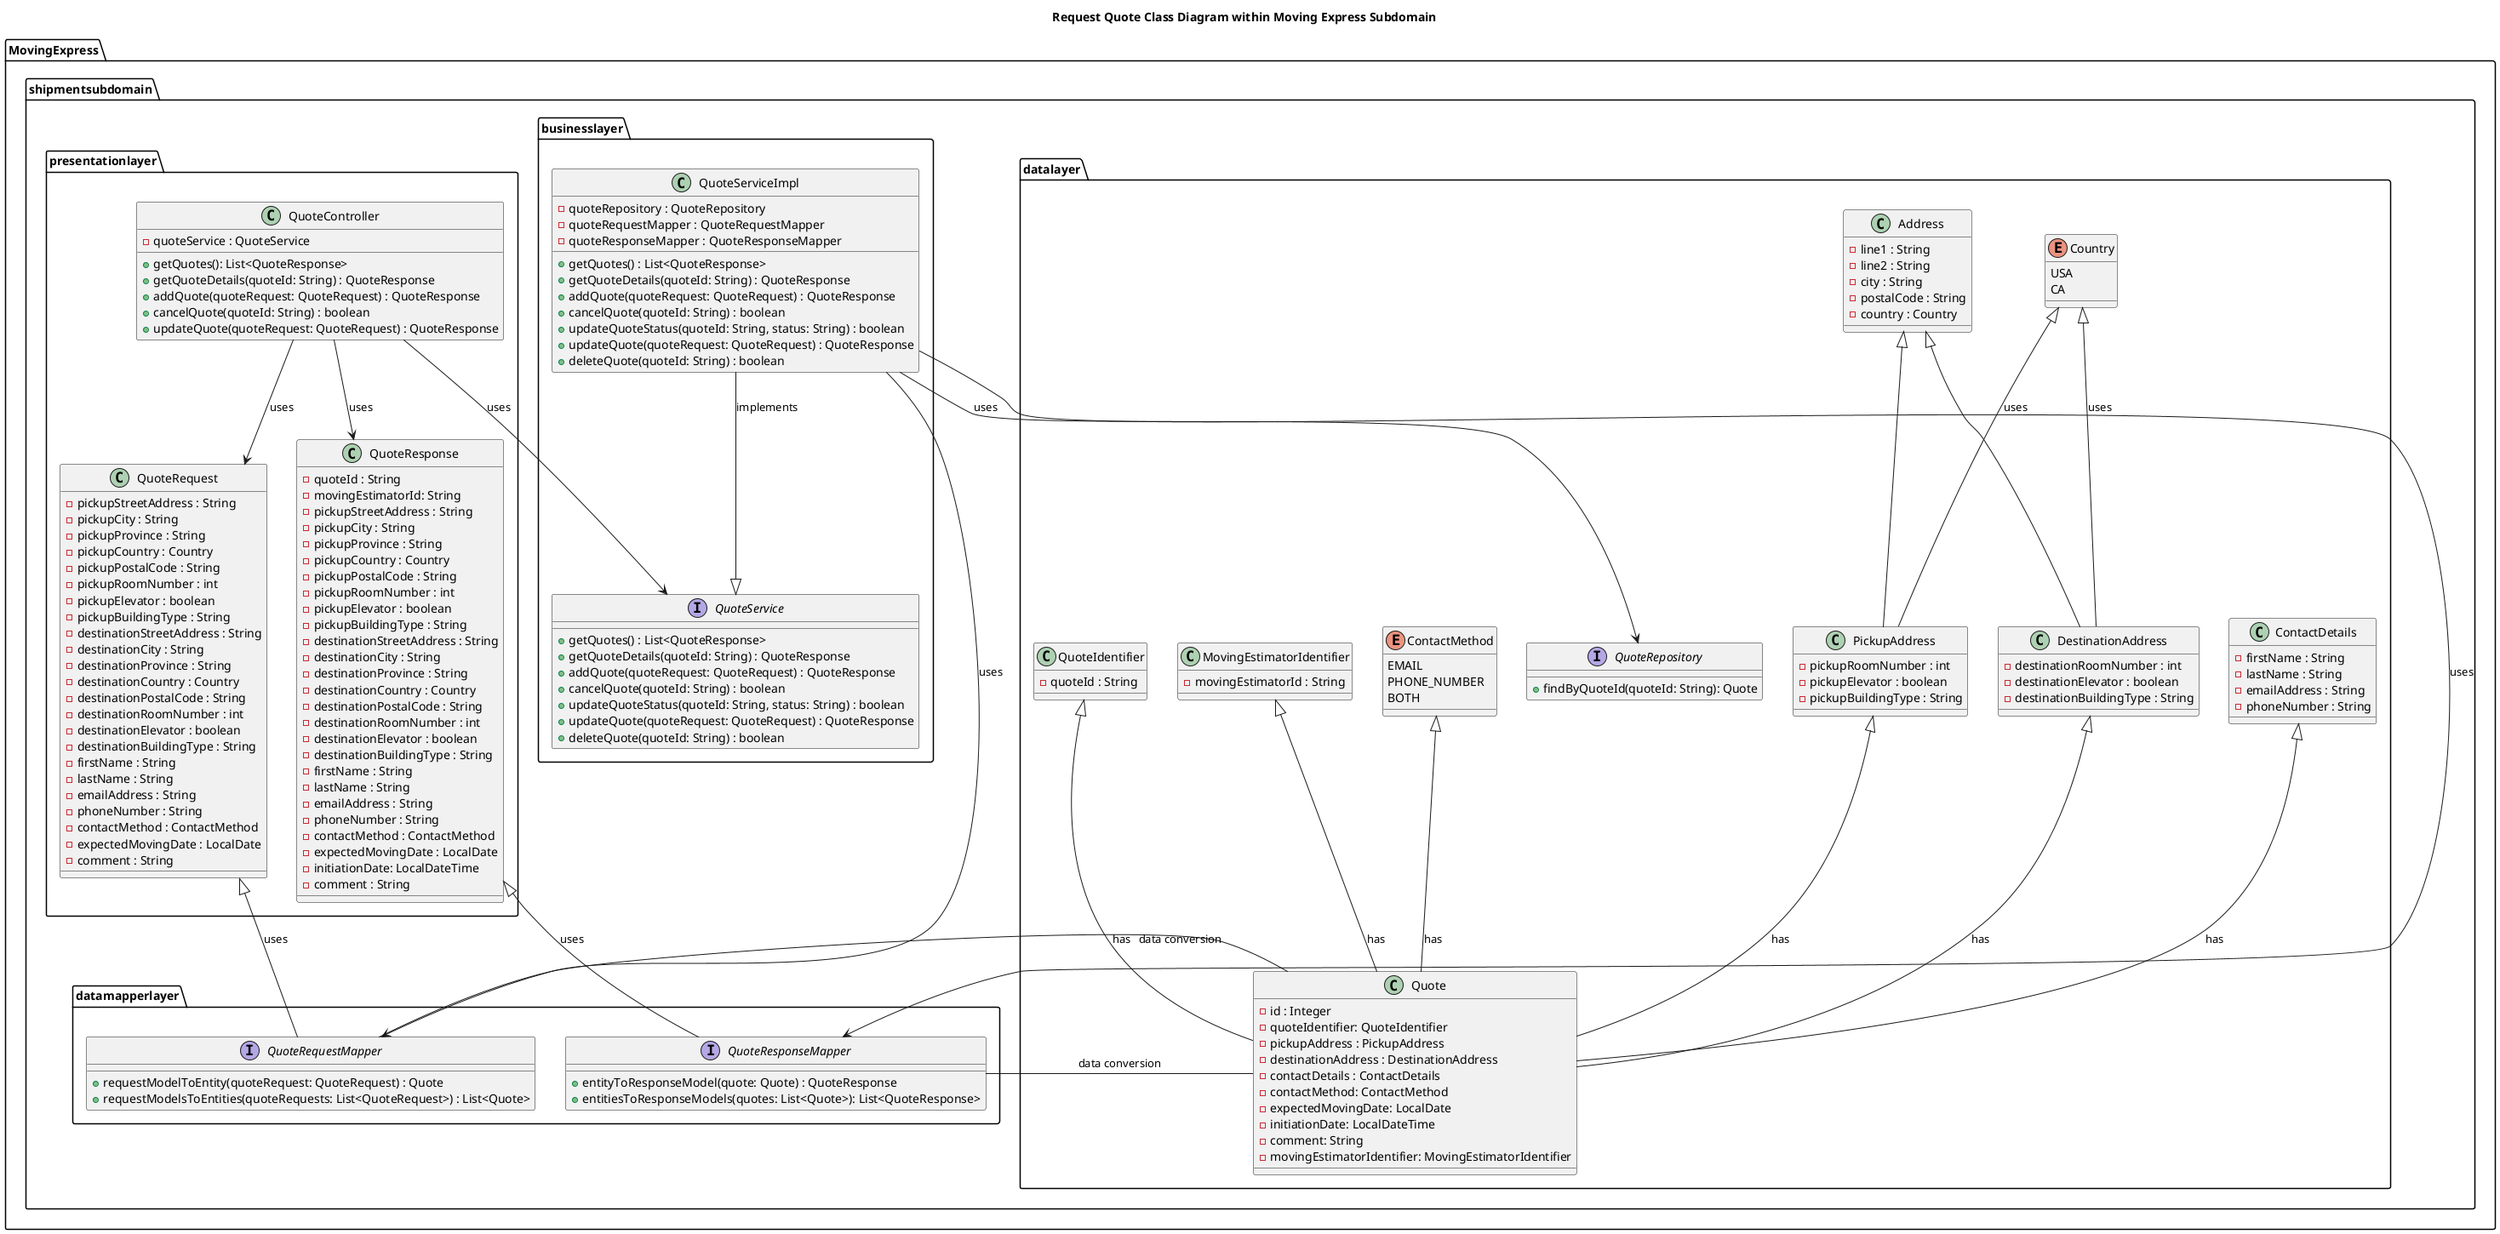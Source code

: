 @startuml
title Request Quote Class Diagram within Moving Express Subdomain

package "MovingExpress" {

    package "shipmentsubdomain" {

        package "businesslayer" {
            interface QuoteService {
                + getQuotes() : List<QuoteResponse>
                + getQuoteDetails(quoteId: String) : QuoteResponse
                + addQuote(quoteRequest: QuoteRequest) : QuoteResponse
                + cancelQuote(quoteId: String) : boolean
                + updateQuoteStatus(quoteId: String, status: String) : boolean
                + updateQuote(quoteRequest: QuoteRequest) : QuoteResponse
                + deleteQuote(quoteId: String) : boolean
            }

            class QuoteServiceImpl {
                - quoteRepository : QuoteRepository
                - quoteRequestMapper : QuoteRequestMapper
                - quoteResponseMapper : QuoteResponseMapper
                + getQuotes() : List<QuoteResponse>
                + getQuoteDetails(quoteId: String) : QuoteResponse
                + addQuote(quoteRequest: QuoteRequest) : QuoteResponse
                + cancelQuote(quoteId: String) : boolean
                + updateQuoteStatus(quoteId: String, status: String) : boolean
                + updateQuote(quoteRequest: QuoteRequest) : QuoteResponse
                + deleteQuote(quoteId: String) : boolean
            }
        }

        package "datalayer" {
            class ContactDetails {
                - firstName : String
                - lastName : String
                - emailAddress : String
                - phoneNumber : String
            }

            enum ContactMethod {
                EMAIL
                PHONE_NUMBER
                BOTH
            }

            enum Country {
                USA
                CA
            }

            class Address {
                - line1 : String
                - line2 : String
                - city : String
                - postalCode : String
                - country : Country
            }

            class PickupAddress extends Address {
                - pickupRoomNumber : int
                - pickupElevator : boolean
                - pickupBuildingType : String
            }

            class DestinationAddress extends Address {
                - destinationRoomNumber : int
                - destinationElevator : boolean
                - destinationBuildingType : String
            }

            class Quote {
                - id : Integer
                - quoteIdentifier: QuoteIdentifier
                - pickupAddress : PickupAddress
                - destinationAddress : DestinationAddress
                - contactDetails : ContactDetails
                - contactMethod: ContactMethod
                - expectedMovingDate: LocalDate
                - initiationDate: LocalDateTime
                - comment: String
                - movingEstimatorIdentifier: MovingEstimatorIdentifier
            }

            class MovingEstimatorIdentifier {
                - movingEstimatorId : String
            }

            class QuoteIdentifier {
                - quoteId : String
            }

            interface QuoteRepository {
                + findByQuoteId(quoteId: String): Quote
            }
        }

        package "datamapperlayer" {
            interface QuoteRequestMapper {
                + requestModelToEntity(quoteRequest: QuoteRequest) : Quote
                + requestModelsToEntities(quoteRequests: List<QuoteRequest>) : List<Quote>
            }

            interface QuoteResponseMapper {
                + entityToResponseModel(quote: Quote) : QuoteResponse
                + entitiesToResponseModels(quotes: List<Quote>): List<QuoteResponse>
            }
        }

        package "presentationlayer" {
            class QuoteRequest {
                - pickupStreetAddress : String
                - pickupCity : String
                - pickupProvince : String
                - pickupCountry : Country
                - pickupPostalCode : String
                - pickupRoomNumber : int
                - pickupElevator : boolean
                - pickupBuildingType : String
                - destinationStreetAddress : String
                - destinationCity : String
                - destinationProvince : String
                - destinationCountry : Country
                - destinationPostalCode : String
                - destinationRoomNumber : int
                - destinationElevator : boolean
                - destinationBuildingType : String
                - firstName : String
                - lastName : String
                - emailAddress : String
                - phoneNumber : String
                - contactMethod : ContactMethod
                - expectedMovingDate : LocalDate
                - comment : String
            }

            class QuoteResponse {
                - quoteId : String
                - movingEstimatorId: String
                - pickupStreetAddress : String
                - pickupCity : String
                - pickupProvince : String
                - pickupCountry : Country
                - pickupPostalCode : String
                - pickupRoomNumber : int
                - pickupElevator : boolean
                - pickupBuildingType : String
                - destinationStreetAddress : String
                - destinationCity : String
                - destinationProvince : String
                - destinationCountry : Country
                - destinationPostalCode : String
                - destinationRoomNumber : int
                - destinationElevator : boolean
                - destinationBuildingType : String
                - firstName : String
                - lastName : String
                - emailAddress : String
                - phoneNumber : String
                - contactMethod : ContactMethod
                - expectedMovingDate : LocalDate
                - initiationDate: LocalDateTime
                - comment : String
            }

            class QuoteController {
                - quoteService : QuoteService
                + getQuotes(): List<QuoteResponse>
                + getQuoteDetails(quoteId: String) : QuoteResponse
                + addQuote(quoteRequest: QuoteRequest) : QuoteResponse
                + cancelQuote(quoteId: String) : boolean
                + updateQuote(quoteRequest: QuoteRequest) : QuoteResponse
            }
        }

        QuoteServiceImpl -down-|> QuoteService : implements
        QuoteServiceImpl -down-> QuoteRepository : uses
        QuoteServiceImpl -down-> QuoteRequestMapper : uses
        QuoteServiceImpl -down-> QuoteResponseMapper : uses
        QuoteRequestMapper -left- Quote : data conversion
        QuoteResponseMapper -right- Quote : data conversion
        QuoteRepository -[hidden]-> Quote : data persistence
        Quote -up-^ ContactDetails : has
        Quote -up-^ PickupAddress : has
        Quote -up-^ DestinationAddress : has
        Quote -up-^ QuoteIdentifier : has
        Quote -up-^ MovingEstimatorIdentifier : has
        Quote -up-^ ContactMethod : has
        PickupAddress -up-^ Country : uses
        DestinationAddress -up-^ Country : uses
        QuoteController -right-> QuoteService : uses
        QuoteController -down-> QuoteRequest : uses
        QuoteController -down-> QuoteResponse : uses
        QuoteRequestMapper -up-^ QuoteRequest : uses
        QuoteResponseMapper -up-^ QuoteResponse : uses
    }

}

@enduml